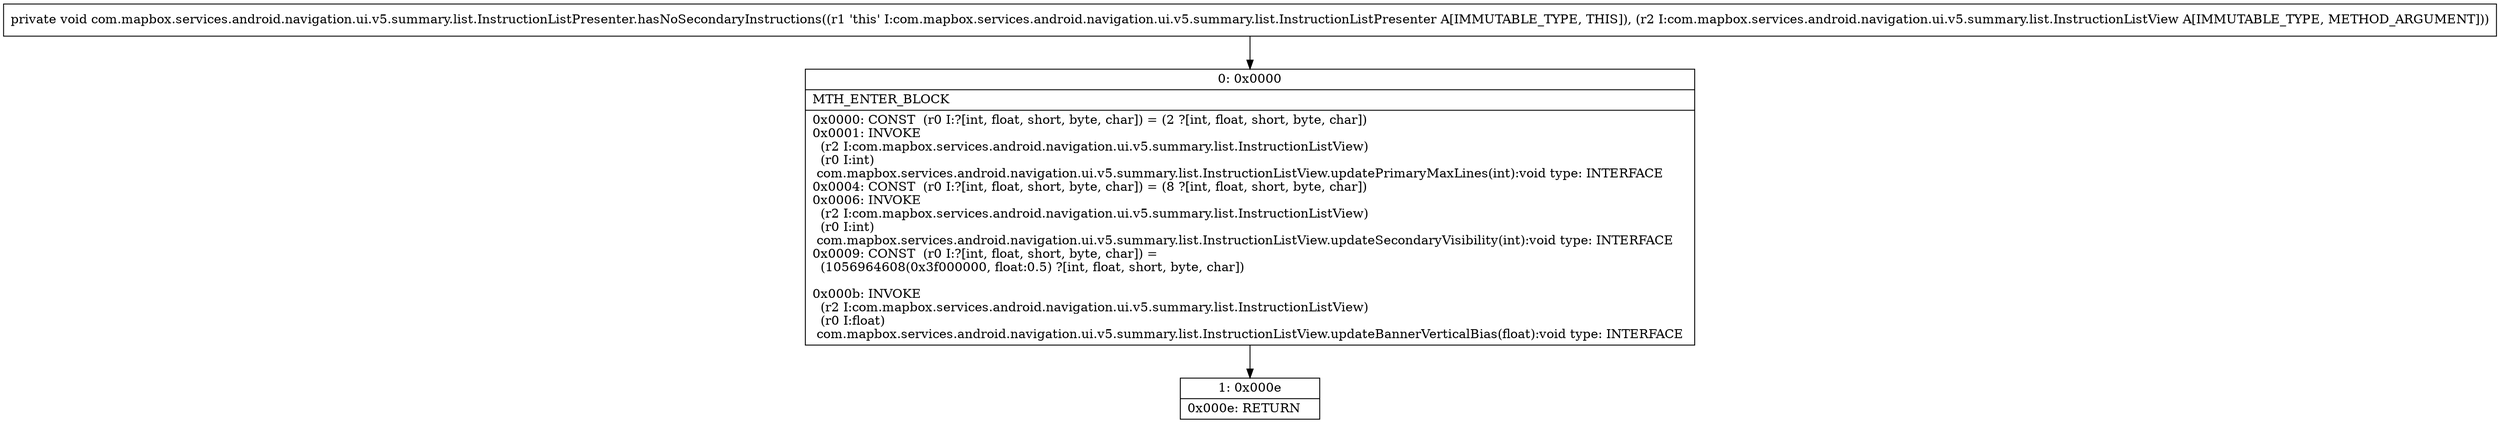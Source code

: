 digraph "CFG forcom.mapbox.services.android.navigation.ui.v5.summary.list.InstructionListPresenter.hasNoSecondaryInstructions(Lcom\/mapbox\/services\/android\/navigation\/ui\/v5\/summary\/list\/InstructionListView;)V" {
Node_0 [shape=record,label="{0\:\ 0x0000|MTH_ENTER_BLOCK\l|0x0000: CONST  (r0 I:?[int, float, short, byte, char]) = (2 ?[int, float, short, byte, char]) \l0x0001: INVOKE  \l  (r2 I:com.mapbox.services.android.navigation.ui.v5.summary.list.InstructionListView)\l  (r0 I:int)\l com.mapbox.services.android.navigation.ui.v5.summary.list.InstructionListView.updatePrimaryMaxLines(int):void type: INTERFACE \l0x0004: CONST  (r0 I:?[int, float, short, byte, char]) = (8 ?[int, float, short, byte, char]) \l0x0006: INVOKE  \l  (r2 I:com.mapbox.services.android.navigation.ui.v5.summary.list.InstructionListView)\l  (r0 I:int)\l com.mapbox.services.android.navigation.ui.v5.summary.list.InstructionListView.updateSecondaryVisibility(int):void type: INTERFACE \l0x0009: CONST  (r0 I:?[int, float, short, byte, char]) = \l  (1056964608(0x3f000000, float:0.5) ?[int, float, short, byte, char])\l \l0x000b: INVOKE  \l  (r2 I:com.mapbox.services.android.navigation.ui.v5.summary.list.InstructionListView)\l  (r0 I:float)\l com.mapbox.services.android.navigation.ui.v5.summary.list.InstructionListView.updateBannerVerticalBias(float):void type: INTERFACE \l}"];
Node_1 [shape=record,label="{1\:\ 0x000e|0x000e: RETURN   \l}"];
MethodNode[shape=record,label="{private void com.mapbox.services.android.navigation.ui.v5.summary.list.InstructionListPresenter.hasNoSecondaryInstructions((r1 'this' I:com.mapbox.services.android.navigation.ui.v5.summary.list.InstructionListPresenter A[IMMUTABLE_TYPE, THIS]), (r2 I:com.mapbox.services.android.navigation.ui.v5.summary.list.InstructionListView A[IMMUTABLE_TYPE, METHOD_ARGUMENT])) }"];
MethodNode -> Node_0;
Node_0 -> Node_1;
}

